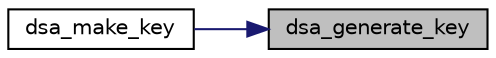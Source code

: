 digraph "dsa_generate_key"
{
 // LATEX_PDF_SIZE
  edge [fontname="Helvetica",fontsize="10",labelfontname="Helvetica",labelfontsize="10"];
  node [fontname="Helvetica",fontsize="10",shape=record];
  rankdir="RL";
  Node7 [label="dsa_generate_key",height=0.2,width=0.4,color="black", fillcolor="grey75", style="filled", fontcolor="black",tooltip="Create a DSA key."];
  Node7 -> Node8 [dir="back",color="midnightblue",fontsize="10",style="solid",fontname="Helvetica"];
  Node8 [label="dsa_make_key",height=0.2,width=0.4,color="black", fillcolor="white", style="filled",URL="$dsa__make__key_8c.html#a9b48ea999f1e23e839ae5b62aab985c6",tooltip="Old-style creation of a DSA key."];
}
